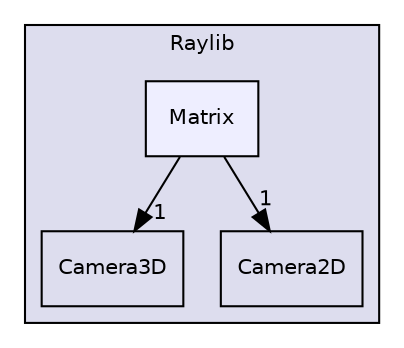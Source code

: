 digraph "Documents/GitHub/B-YEP-400-LYN-4-1-indiestudio-lucas.guichard/Lib/XRaylib/Raylib/Matrix" {
  compound=true
  node [ fontsize="10", fontname="Helvetica"];
  edge [ labelfontsize="10", labelfontname="Helvetica"];
  subgraph clusterdir_de334b3105e3c27a200be04983862f6f {
    graph [ bgcolor="#ddddee", pencolor="black", label="Raylib" fontname="Helvetica", fontsize="10", URL="dir_de334b3105e3c27a200be04983862f6f.html"]
  dir_62d30213f4ee49d07883a09b4aca7dce [shape=box label="Camera3D" URL="dir_62d30213f4ee49d07883a09b4aca7dce.html"];
  dir_b0a7cae33c38f96ea20b24f93d53a092 [shape=box label="Camera2D" URL="dir_b0a7cae33c38f96ea20b24f93d53a092.html"];
  dir_11f672325c5331bc32f2dabbf0c38823 [shape=box, label="Matrix", style="filled", fillcolor="#eeeeff", pencolor="black", URL="dir_11f672325c5331bc32f2dabbf0c38823.html"];
  }
  dir_11f672325c5331bc32f2dabbf0c38823->dir_62d30213f4ee49d07883a09b4aca7dce [headlabel="1", labeldistance=1.5 headhref="dir_000040_000029.html"];
  dir_11f672325c5331bc32f2dabbf0c38823->dir_b0a7cae33c38f96ea20b24f93d53a092 [headlabel="1", labeldistance=1.5 headhref="dir_000040_000028.html"];
}
